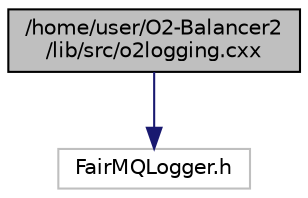 digraph "/home/user/O2-Balancer2/lib/src/o2logging.cxx"
{
  edge [fontname="Helvetica",fontsize="10",labelfontname="Helvetica",labelfontsize="10"];
  node [fontname="Helvetica",fontsize="10",shape=record];
  Node0 [label="/home/user/O2-Balancer2\l/lib/src/o2logging.cxx",height=0.2,width=0.4,color="black", fillcolor="grey75", style="filled", fontcolor="black"];
  Node0 -> Node1 [color="midnightblue",fontsize="10",style="solid",fontname="Helvetica"];
  Node1 [label="FairMQLogger.h",height=0.2,width=0.4,color="grey75", fillcolor="white", style="filled"];
}
